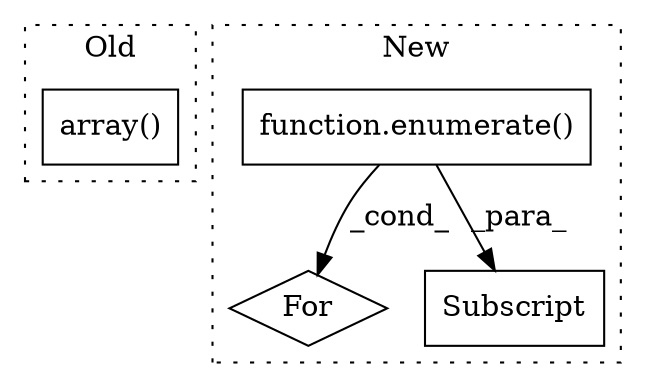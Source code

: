 digraph G {
subgraph cluster0 {
1 [label="array()" a="75" s="1481,1495" l="10,1" shape="box"];
label = "Old";
style="dotted";
}
subgraph cluster1 {
2 [label="function.enumerate()" a="75" s="1113,1126" l="10,1" shape="box"];
3 [label="For" a="107" s="1098,1127" l="4,18" shape="diamond"];
4 [label="Subscript" a="63" s="1145,0" l="10,0" shape="box"];
label = "New";
style="dotted";
}
2 -> 4 [label="_para_"];
2 -> 3 [label="_cond_"];
}